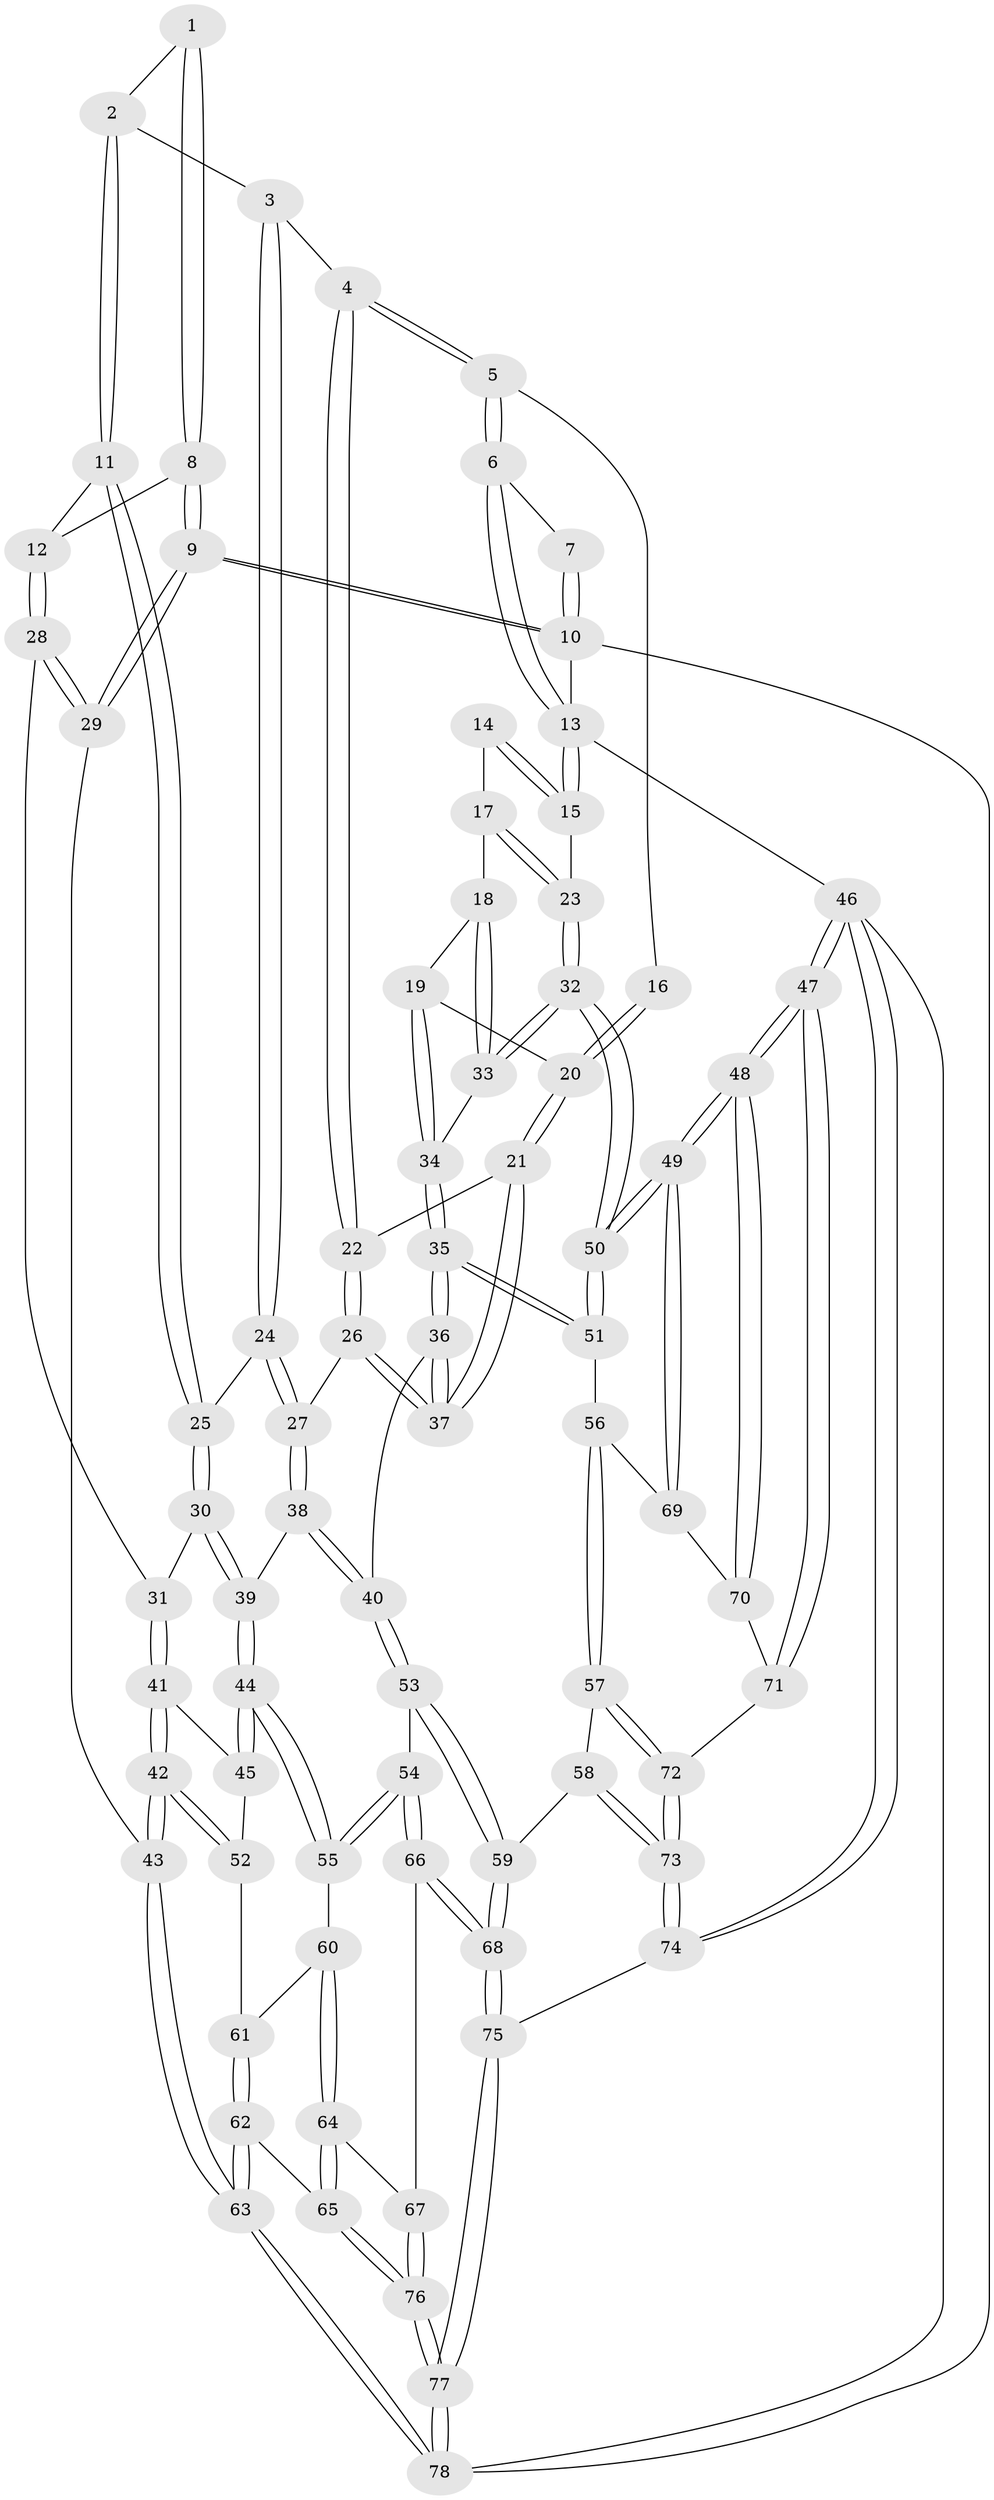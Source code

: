// Generated by graph-tools (version 1.1) at 2025/27/03/15/25 16:27:57]
// undirected, 78 vertices, 192 edges
graph export_dot {
graph [start="1"]
  node [color=gray90,style=filled];
  1 [pos="+0.20764093308088571+0"];
  2 [pos="+0.27496025486194003+0.004084527714155368"];
  3 [pos="+0.5966144163287972+0.10284755284045871"];
  4 [pos="+0.6041674155064796+0.09689589035318956"];
  5 [pos="+0.6926816428946888+0"];
  6 [pos="+0.715961474950445+0"];
  7 [pos="+0.18923300130350898+0"];
  8 [pos="+0.11532081119488147+0.15580798807717808"];
  9 [pos="+0+0"];
  10 [pos="+0+0"];
  11 [pos="+0.31450777619036074+0.22984929894881365"];
  12 [pos="+0.12871520936986633+0.236114124270222"];
  13 [pos="+1+0"];
  14 [pos="+0.8334086348013419+0.14361352767878785"];
  15 [pos="+1+0.16895566286586833"];
  16 [pos="+0.7463030878310997+0.05326714018666326"];
  17 [pos="+0.9006594297616042+0.24226878041700273"];
  18 [pos="+0.8780230141046675+0.3277829007600366"];
  19 [pos="+0.8670511675055902+0.3410823322341537"];
  20 [pos="+0.7915434271130822+0.36108798995629143"];
  21 [pos="+0.7844229520520367+0.3665138970278167"];
  22 [pos="+0.6919390653056766+0.3111344596193504"];
  23 [pos="+1+0.26696575867305505"];
  24 [pos="+0.4837091710894365+0.21322351358996794"];
  25 [pos="+0.3721808860246059+0.2559223906857122"];
  26 [pos="+0.6192300828564256+0.43962886457480127"];
  27 [pos="+0.6036743713927899+0.4401927026871235"];
  28 [pos="+0.04544953828628692+0.3044106952943923"];
  29 [pos="+0+0.3299023436619823"];
  30 [pos="+0.35450413339629944+0.4394416744731724"];
  31 [pos="+0.1397722704080889+0.4527253642501667"];
  32 [pos="+1+0.42603788891712213"];
  33 [pos="+1+0.4171258974972131"];
  34 [pos="+0.9051439340106511+0.43022615351285504"];
  35 [pos="+0.8164659620362775+0.5898277168159723"];
  36 [pos="+0.7961229603845262+0.5661585225475338"];
  37 [pos="+0.7462056398615409+0.48126427007228056"];
  38 [pos="+0.5017981380649952+0.5502682333387142"];
  39 [pos="+0.38135875521873636+0.5084424271085709"];
  40 [pos="+0.5130678257955954+0.572483915969191"];
  41 [pos="+0.13395244012621732+0.5063913794294618"];
  42 [pos="+0+0.6380779335747023"];
  43 [pos="+0+0.6965400661409864"];
  44 [pos="+0.288007913235897+0.6264143652643362"];
  45 [pos="+0.20853473834956573+0.5843066429099738"];
  46 [pos="+1+1"];
  47 [pos="+1+1"];
  48 [pos="+1+1"];
  49 [pos="+1+0.9090820235246763"];
  50 [pos="+1+0.6368121230628618"];
  51 [pos="+0.836771412006427+0.6385259635124142"];
  52 [pos="+0.08918447735912288+0.6546296975397938"];
  53 [pos="+0.5222731313686036+0.6065620401127767"];
  54 [pos="+0.39451238876033984+0.7297314806916735"];
  55 [pos="+0.28573568326399706+0.653581129676503"];
  56 [pos="+0.8313066496970276+0.6464467585423012"];
  57 [pos="+0.7951235949246013+0.6837293647354366"];
  58 [pos="+0.6161577004037003+0.7271069518285748"];
  59 [pos="+0.5961274872627633+0.718879232991421"];
  60 [pos="+0.27834146422072614+0.6634458042134086"];
  61 [pos="+0.17360818229411676+0.6987130921890949"];
  62 [pos="+0.11046595478449402+0.8618418170452502"];
  63 [pos="+0+0.7480150771887474"];
  64 [pos="+0.27607006085793634+0.683332732078648"];
  65 [pos="+0.13334005494792225+0.8798263041914717"];
  66 [pos="+0.4294710496795495+0.813685377372428"];
  67 [pos="+0.2891144244368318+0.8390207981237806"];
  68 [pos="+0.43938591553027534+0.8199167217465827"];
  69 [pos="+0.906251378911387+0.799197060576134"];
  70 [pos="+0.9140621876548567+0.8232539189578851"];
  71 [pos="+0.8750115337603267+0.9142620637005614"];
  72 [pos="+0.7933908018014266+0.8852159507154477"];
  73 [pos="+0.6351924205953136+1"];
  74 [pos="+0.5572103062225908+1"];
  75 [pos="+0.5286290805524756+1"];
  76 [pos="+0.19502915771017937+0.9447135678477919"];
  77 [pos="+0.27203765395350854+1"];
  78 [pos="+0+1"];
  1 -- 2;
  1 -- 8;
  1 -- 8;
  2 -- 3;
  2 -- 11;
  2 -- 11;
  3 -- 4;
  3 -- 24;
  3 -- 24;
  4 -- 5;
  4 -- 5;
  4 -- 22;
  4 -- 22;
  5 -- 6;
  5 -- 6;
  5 -- 16;
  6 -- 7;
  6 -- 13;
  6 -- 13;
  7 -- 10;
  7 -- 10;
  8 -- 9;
  8 -- 9;
  8 -- 12;
  9 -- 10;
  9 -- 10;
  9 -- 29;
  9 -- 29;
  10 -- 13;
  10 -- 78;
  11 -- 12;
  11 -- 25;
  11 -- 25;
  12 -- 28;
  12 -- 28;
  13 -- 15;
  13 -- 15;
  13 -- 46;
  14 -- 15;
  14 -- 15;
  14 -- 17;
  15 -- 23;
  16 -- 20;
  16 -- 20;
  17 -- 18;
  17 -- 23;
  17 -- 23;
  18 -- 19;
  18 -- 33;
  18 -- 33;
  19 -- 20;
  19 -- 34;
  19 -- 34;
  20 -- 21;
  20 -- 21;
  21 -- 22;
  21 -- 37;
  21 -- 37;
  22 -- 26;
  22 -- 26;
  23 -- 32;
  23 -- 32;
  24 -- 25;
  24 -- 27;
  24 -- 27;
  25 -- 30;
  25 -- 30;
  26 -- 27;
  26 -- 37;
  26 -- 37;
  27 -- 38;
  27 -- 38;
  28 -- 29;
  28 -- 29;
  28 -- 31;
  29 -- 43;
  30 -- 31;
  30 -- 39;
  30 -- 39;
  31 -- 41;
  31 -- 41;
  32 -- 33;
  32 -- 33;
  32 -- 50;
  32 -- 50;
  33 -- 34;
  34 -- 35;
  34 -- 35;
  35 -- 36;
  35 -- 36;
  35 -- 51;
  35 -- 51;
  36 -- 37;
  36 -- 37;
  36 -- 40;
  38 -- 39;
  38 -- 40;
  38 -- 40;
  39 -- 44;
  39 -- 44;
  40 -- 53;
  40 -- 53;
  41 -- 42;
  41 -- 42;
  41 -- 45;
  42 -- 43;
  42 -- 43;
  42 -- 52;
  42 -- 52;
  43 -- 63;
  43 -- 63;
  44 -- 45;
  44 -- 45;
  44 -- 55;
  44 -- 55;
  45 -- 52;
  46 -- 47;
  46 -- 47;
  46 -- 74;
  46 -- 74;
  46 -- 78;
  47 -- 48;
  47 -- 48;
  47 -- 71;
  47 -- 71;
  48 -- 49;
  48 -- 49;
  48 -- 70;
  48 -- 70;
  49 -- 50;
  49 -- 50;
  49 -- 69;
  49 -- 69;
  50 -- 51;
  50 -- 51;
  51 -- 56;
  52 -- 61;
  53 -- 54;
  53 -- 59;
  53 -- 59;
  54 -- 55;
  54 -- 55;
  54 -- 66;
  54 -- 66;
  55 -- 60;
  56 -- 57;
  56 -- 57;
  56 -- 69;
  57 -- 58;
  57 -- 72;
  57 -- 72;
  58 -- 59;
  58 -- 73;
  58 -- 73;
  59 -- 68;
  59 -- 68;
  60 -- 61;
  60 -- 64;
  60 -- 64;
  61 -- 62;
  61 -- 62;
  62 -- 63;
  62 -- 63;
  62 -- 65;
  63 -- 78;
  63 -- 78;
  64 -- 65;
  64 -- 65;
  64 -- 67;
  65 -- 76;
  65 -- 76;
  66 -- 67;
  66 -- 68;
  66 -- 68;
  67 -- 76;
  67 -- 76;
  68 -- 75;
  68 -- 75;
  69 -- 70;
  70 -- 71;
  71 -- 72;
  72 -- 73;
  72 -- 73;
  73 -- 74;
  73 -- 74;
  74 -- 75;
  75 -- 77;
  75 -- 77;
  76 -- 77;
  76 -- 77;
  77 -- 78;
  77 -- 78;
}
